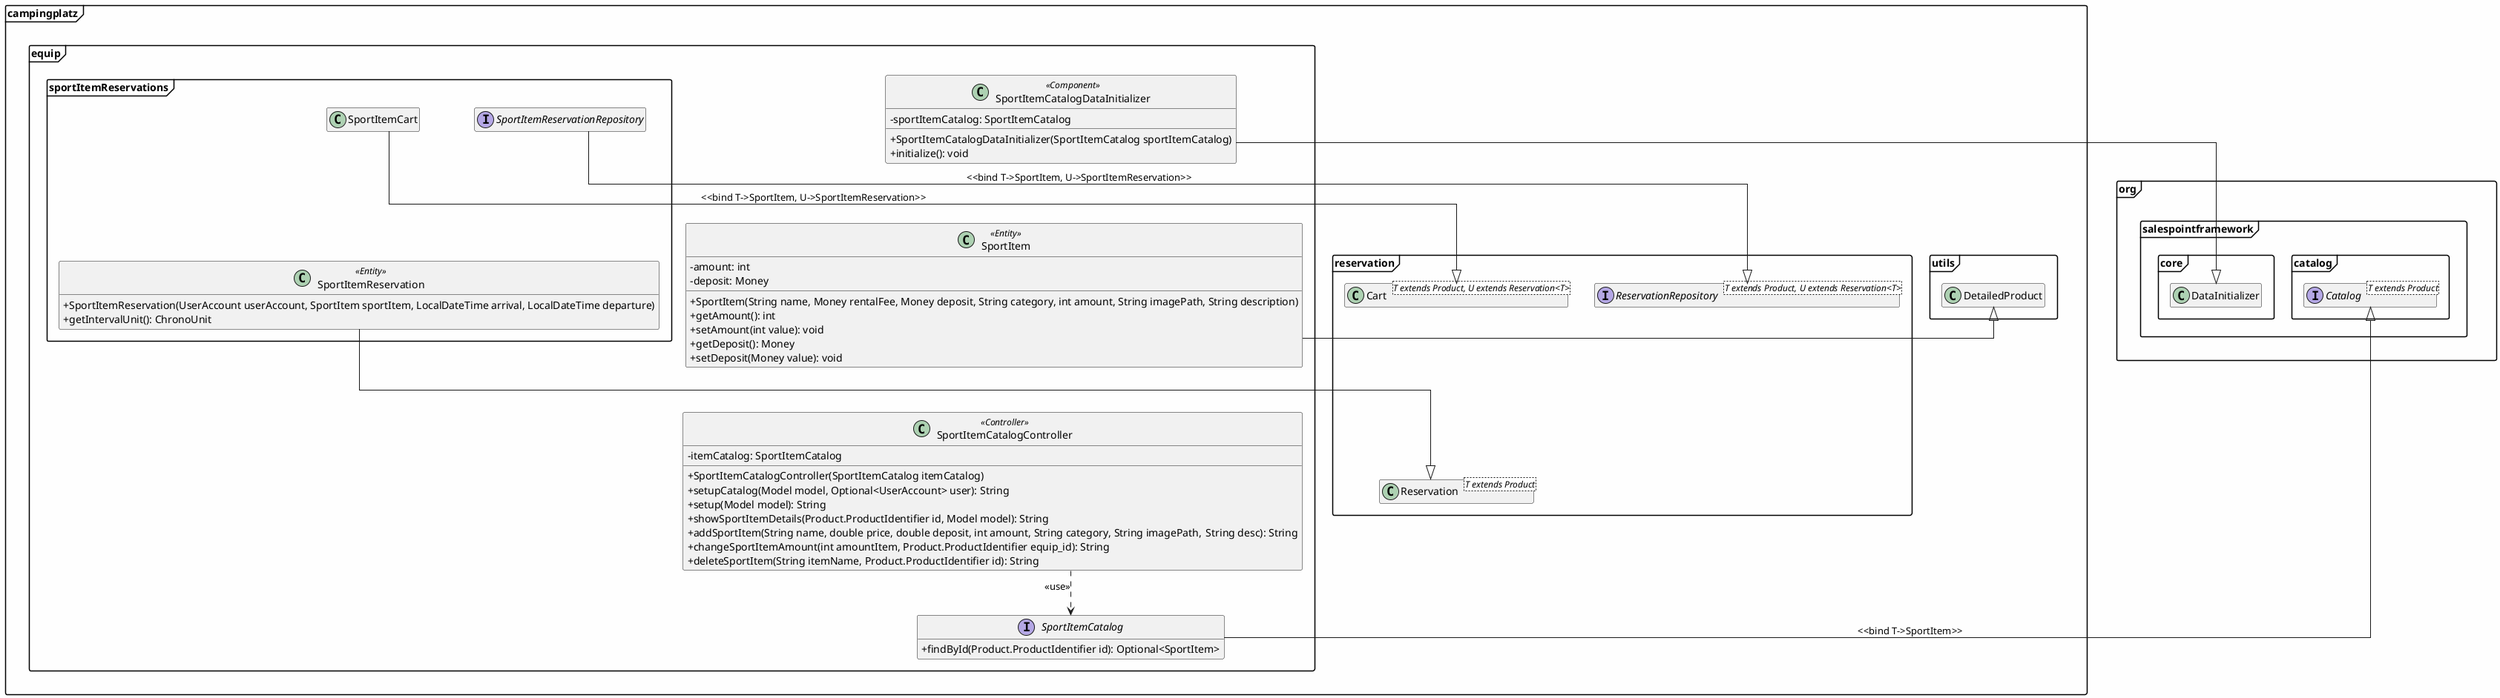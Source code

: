 @startuml
hide empty fields
hide empty methods
skinparam classAttributeIconSize 0
skinparam linetype ortho
skinparam BackgroundColor #FEFEFE
allowmixing
skinparam packageStyle Frame

class campingplatz.utils.DetailedProduct
class campingplatz.reservation.Cart<T extends Product, U extends Reservation<T>>
class campingplatz.reservation.Reservation<T extends Product>
interface campingplatz.reservation.ReservationRepository<T extends Product, U extends Reservation<T>>

package org{
    package salespointframework{
        interface catalog.Catalog<T extends Product>
        class core.DataInitializer
    }
}

package campingplatz.equip {
    package sportItemReservations{
    class SportItemCart{
    }
    class SportItemReservation<<Entity>>{
    +SportItemReservation(UserAccount userAccount, SportItem sportItem, LocalDateTime arrival, LocalDateTime departure)
    +getIntervalUnit(): ChronoUnit
    }
    interface SportItemReservationRepository
    }
    class SportItem<<Entity>>{
    -amount: int
    -deposit: Money
    +SportItem(String name, Money rentalFee, Money deposit, String category, int amount, String imagePath, String description)
    +getAmount(): int
    +setAmount(int value): void
    +getDeposit(): Money
    +setDeposit(Money value): void
    }
    interface SportItemCatalog{
    +findById(Product.ProductIdentifier id): Optional<SportItem>
    }
    class SportItemCatalogController<<Controller>>{
    -itemCatalog: SportItemCatalog
    +SportItemCatalogController(SportItemCatalog itemCatalog)
    +setupCatalog(Model model, Optional<UserAccount> user): String
    +setup(Model model): String
    +showSportItemDetails(Product.ProductIdentifier id, Model model): String
    +addSportItem(String name, double price, double deposit, int amount, String category, String imagePath,	String desc): String
    +changeSportItemAmount(int amountItem, Product.ProductIdentifier equip_id): String
    +deleteSportItem(String itemName, Product.ProductIdentifier id): String
    }
    class SportItemCatalogDataInitializer<<Component>>{
    -sportItemCatalog: SportItemCatalog
    +SportItemCatalogDataInitializer(SportItemCatalog sportItemCatalog)
    +initialize(): void
    }

}

SportItem -r|> DetailedProduct
SportItem -[hidden]u- SportItemCatalogDataInitializer
SportItemCatalog --|> Catalog: <<bind T->SportItem>>
SportItemCatalogController -[hidden]u- SportItem


SportItemCatalogDataInitializer --|> DataInitializer

campingplatz -[hidden]l- org

SportItemCatalogController ..> SportItemCatalog: <<use>>

SportItemCart --|> Cart: <<bind T->SportItem, U->SportItemReservation>>
SportItemReservation --|> Reservation
SportItemReservationRepository --|> ReservationRepository: <<bind T->SportItem, U->SportItemReservation>>

Cart -[hidden]d- Reservation
Reservation -[hidden]u- ReservationRepository

SportItemCart -[hidden]d- SportItemReservation
SportItemReservation -[hidden]u- SportItemReservationRepository

@enduml
